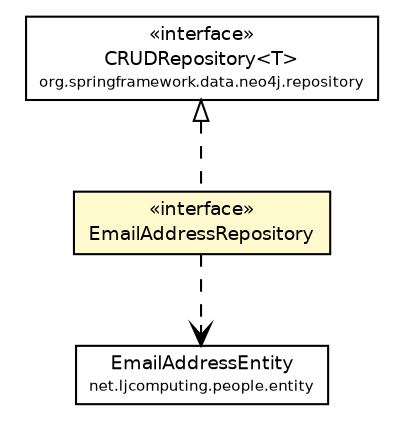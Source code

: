 #!/usr/local/bin/dot
#
# Class diagram 
# Generated by UMLGraph version R5_6 (http://www.umlgraph.org/)
#

digraph G {
	edge [fontname="Helvetica",fontsize=10,labelfontname="Helvetica",labelfontsize=10];
	node [fontname="Helvetica",fontsize=10,shape=plaintext];
	nodesep=0.25;
	ranksep=0.5;
	// net.ljcomputing.people.repository.EmailAddressRepository
	c713 [label=<<table title="net.ljcomputing.people.repository.EmailAddressRepository" border="0" cellborder="1" cellspacing="0" cellpadding="2" port="p" bgcolor="lemonChiffon" href="./EmailAddressRepository.html">
		<tr><td><table border="0" cellspacing="0" cellpadding="1">
<tr><td align="center" balign="center"> &#171;interface&#187; </td></tr>
<tr><td align="center" balign="center"> EmailAddressRepository </td></tr>
		</table></td></tr>
		</table>>, URL="./EmailAddressRepository.html", fontname="Helvetica", fontcolor="black", fontsize=9.0];
	// net.ljcomputing.people.entity.EmailAddressEntity
	c721 [label=<<table title="net.ljcomputing.people.entity.EmailAddressEntity" border="0" cellborder="1" cellspacing="0" cellpadding="2" port="p" href="../entity/EmailAddressEntity.html">
		<tr><td><table border="0" cellspacing="0" cellpadding="1">
<tr><td align="center" balign="center"> EmailAddressEntity </td></tr>
<tr><td align="center" balign="center"><font point-size="7.0"> net.ljcomputing.people.entity </font></td></tr>
		</table></td></tr>
		</table>>, URL="../entity/EmailAddressEntity.html", fontname="Helvetica", fontcolor="black", fontsize=9.0];
	//net.ljcomputing.people.repository.EmailAddressRepository implements org.springframework.data.neo4j.repository.CRUDRepository<T>
	c752:p -> c713:p [dir=back,arrowtail=empty,style=dashed];
	// net.ljcomputing.people.repository.EmailAddressRepository DEPEND net.ljcomputing.people.entity.EmailAddressEntity
	c713:p -> c721:p [taillabel="", label="", headlabel="", fontname="Helvetica", fontcolor="black", fontsize=10.0, color="black", arrowhead=open, style=dashed];
	// org.springframework.data.neo4j.repository.CRUDRepository<T>
	c752 [label=<<table title="org.springframework.data.neo4j.repository.CRUDRepository" border="0" cellborder="1" cellspacing="0" cellpadding="2" port="p">
		<tr><td><table border="0" cellspacing="0" cellpadding="1">
<tr><td align="center" balign="center"> &#171;interface&#187; </td></tr>
<tr><td align="center" balign="center"> CRUDRepository&lt;T&gt; </td></tr>
<tr><td align="center" balign="center"><font point-size="7.0"> org.springframework.data.neo4j.repository </font></td></tr>
		</table></td></tr>
		</table>>, URL="null", fontname="Helvetica", fontcolor="black", fontsize=9.0];
}

